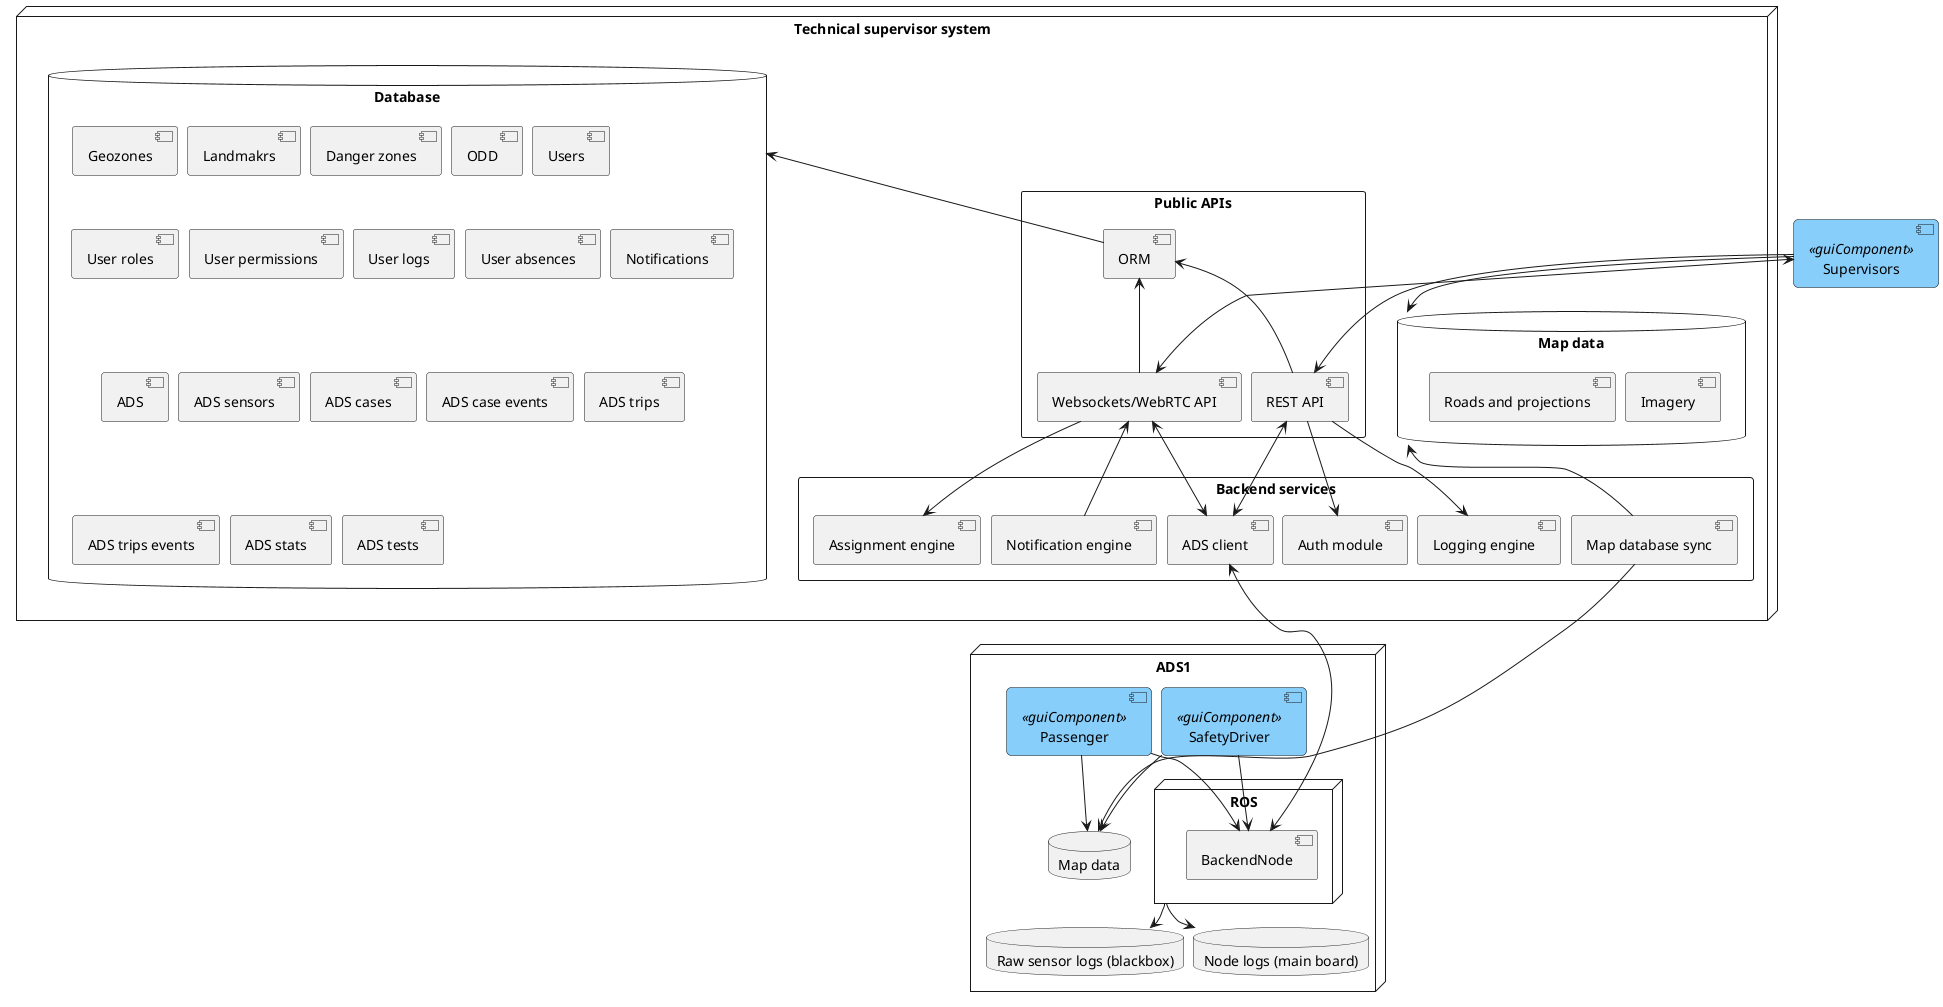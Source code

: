 @startuml
skinparam nodesep 10
skinparam ranksep 5

scale 1.0

component "Supervisors" as gui <<guiComponent>>

node "Technical supervisor system" as ts {
    rectangle "Public APIs" {
            component "REST API" as rest_api
            component "Websockets/WebRTC API" as ws_api
            component "ORM" as orm
        }

    rectangle "Backend services" as backend {
        component "Auth module" as auth
        component "Assignment engine" as assignment_engine
        component "Notification engine" as notification_engine
        component "Logging engine" as log_engine
        component "ADS client" as ads_client
        component "Map database sync" as map_sync
    }


    database "Database" as db {
        component "Geozones"
        component "Landmakrs"
        component "Danger zones"
        component "ODD"
        component "Users"
        component "User roles"
        component "User permissions"
        component "User logs"
        component "User absences"
        component "Notifications"
        component "ADS"
        component "ADS sensors"
        component "ADS cases"
        component "ADS case events"
        component "ADS trips"
        component "ADS trips events"
        component "ADS stats"
        component "ADS tests"
    }

    database "Map data" as map_db {
        component "Imagery"
        component "Roads and projections"
    }
}


node "ADS1" as ads_node { 
    node "ROS" as ads1 {
        component "BackendNode" as ads_backend_node
    }
    database "Raw sensor logs (blackbox)" as raw_logs_ads1
    database "Node logs (main board)" as logs_ads1
    component "SafetyDriver" as safety_driver_gui1 <<guiComponent>> 
    component "Passenger" as passenger_gui1 << guiComponent >>

    database "Map data" as map_db_ads
}

ads1 -down-> raw_logs_ads1
ads1 -down-> logs_ads1
' ads2 -down-> raw_logs_ads2
' ads2 -down-> logs_ads2
gui -down-> rest_api
gui <-down-> ws_api
rest_api --> auth
rest_api --> log_engine
rest_api -u-> orm
ws_api -u-> orm
orm -u-> db
ws_api -d-> assignment_engine
notification_engine -r-> ws_api
ws_api <-d-> ads_client
rest_api <-d-> ads_client
gui -u-> map_db

ads_backend_node <-d-> ads_client
' safety_driver_gui2 -l-> ads2_backend_node
safety_driver_gui1 -d-> ads_backend_node
safety_driver_gui1 -> map_db_ads
' passenger_gui2 -> ads2_backend_node
passenger_gui1 -d-> ads_backend_node
passenger_gui1 -d-> map_db_ads

map_sync ---> map_db_ads
map_sync -u-> map_db

<style>
 .guiComponent {
     BackgroundColor LightSkyBlue
     FontColor Black
     ComponentBorderColor LightSlateGray
     RoundCorner 10
 }
</style>
@enduml
